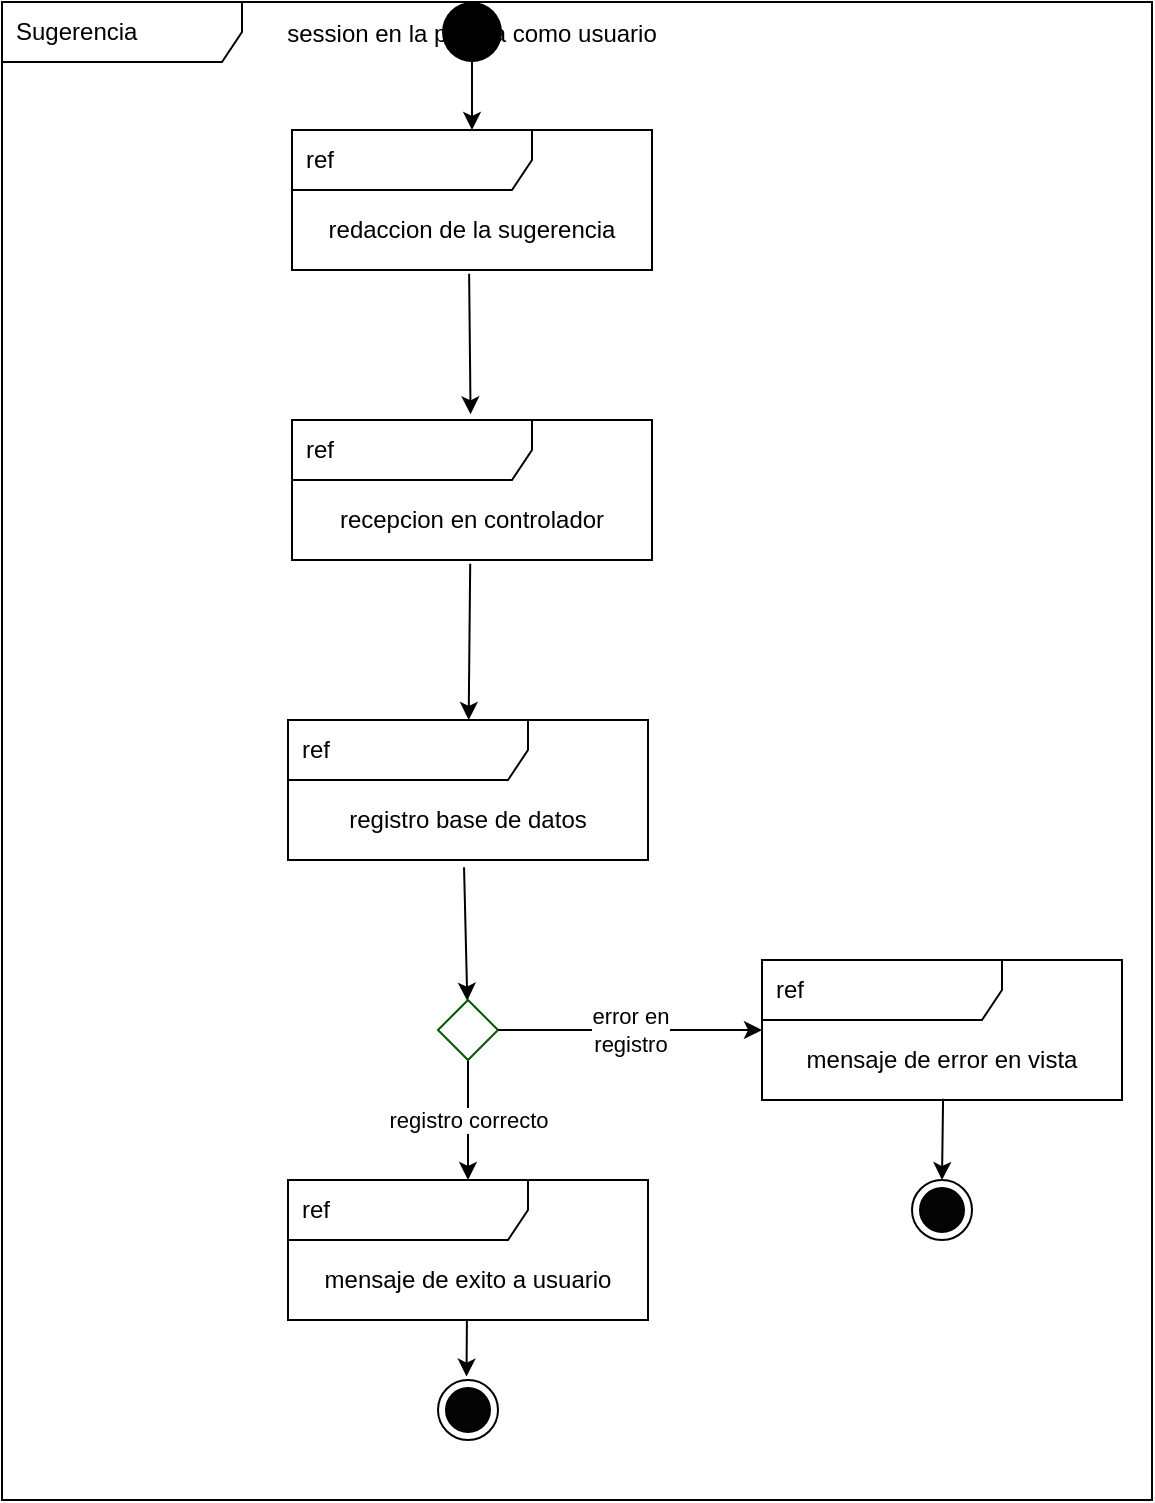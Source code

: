 <mxfile>
    <diagram id="vpp4KrHUcJ5w56iHLH6L" name="Page-1">
        <mxGraphModel dx="1067" dy="787" grid="1" gridSize="10" guides="1" tooltips="1" connect="1" arrows="1" fold="1" page="1" pageScale="1" pageWidth="850" pageHeight="1100" math="0" shadow="0">
            <root>
                <mxCell id="0"/>
                <mxCell id="1" parent="0"/>
                <mxCell id="2" value="Sugerencia" style="shape=umlFrame;whiteSpace=wrap;html=1;width=120;height=30;boundedLbl=1;verticalAlign=middle;align=left;spacingLeft=5;fillColor=default;" parent="1" vertex="1">
                    <mxGeometry x="190" y="111" width="575" height="749" as="geometry"/>
                </mxCell>
                <mxCell id="3" style="edgeStyle=none;html=1;exitX=0.5;exitY=1;exitDx=0;exitDy=0;" parent="1" source="4" target="11" edge="1">
                    <mxGeometry relative="1" as="geometry">
                        <mxPoint x="425" y="190" as="targetPoint"/>
                    </mxGeometry>
                </mxCell>
                <mxCell id="4" value="session en la pagina como usuario" style="ellipse;strokeColor=none;fillColor=#000000;" parent="1" vertex="1">
                    <mxGeometry x="410" y="111" width="30" height="30" as="geometry"/>
                </mxCell>
                <mxCell id="6" value="ref" style="shape=umlFrame;whiteSpace=wrap;html=1;width=120;height=30;boundedLbl=1;verticalAlign=middle;align=left;spacingLeft=5;" parent="1" vertex="1">
                    <mxGeometry x="335" y="320" width="180" height="70" as="geometry"/>
                </mxCell>
                <mxCell id="7" value="recepcion en controlador" style="text;html=1;strokeColor=none;fillColor=none;align=center;verticalAlign=middle;whiteSpace=wrap;rounded=0;" parent="1" vertex="1">
                    <mxGeometry x="345" y="355" width="160" height="30" as="geometry"/>
                </mxCell>
                <mxCell id="11" value="ref" style="shape=umlFrame;whiteSpace=wrap;html=1;width=120;height=30;boundedLbl=1;verticalAlign=middle;align=left;spacingLeft=5;" parent="1" vertex="1">
                    <mxGeometry x="335" y="175" width="180" height="70" as="geometry"/>
                </mxCell>
                <mxCell id="12" value="redaccion de la sugerencia" style="text;html=1;strokeColor=none;fillColor=none;align=center;verticalAlign=middle;whiteSpace=wrap;rounded=0;" parent="1" vertex="1">
                    <mxGeometry x="345" y="210" width="160" height="30" as="geometry"/>
                </mxCell>
                <mxCell id="13" value="" style="endArrow=classic;html=1;exitX=0.492;exitY=1.027;exitDx=0;exitDy=0;exitPerimeter=0;entryX=0.496;entryY=-0.041;entryDx=0;entryDy=0;entryPerimeter=0;" parent="1" source="11" target="6" edge="1">
                    <mxGeometry width="50" height="50" relative="1" as="geometry">
                        <mxPoint x="495" y="265" as="sourcePoint"/>
                        <mxPoint x="424.689" y="300.311" as="targetPoint"/>
                    </mxGeometry>
                </mxCell>
                <mxCell id="21" value="" style="endArrow=classic;html=1;exitX=0.495;exitY=1.026;exitDx=0;exitDy=0;exitPerimeter=0;" parent="1" source="6" target="23" edge="1">
                    <mxGeometry width="50" height="50" relative="1" as="geometry">
                        <mxPoint x="355" y="510" as="sourcePoint"/>
                        <mxPoint x="425" y="510" as="targetPoint"/>
                    </mxGeometry>
                </mxCell>
                <mxCell id="23" value="ref" style="shape=umlFrame;whiteSpace=wrap;html=1;width=120;height=30;boundedLbl=1;verticalAlign=middle;align=left;spacingLeft=5;" parent="1" vertex="1">
                    <mxGeometry x="333" y="470" width="180" height="70" as="geometry"/>
                </mxCell>
                <mxCell id="24" value="registro base de datos" style="text;html=1;strokeColor=none;fillColor=none;align=center;verticalAlign=middle;whiteSpace=wrap;rounded=0;" parent="1" vertex="1">
                    <mxGeometry x="343" y="505" width="160" height="30" as="geometry"/>
                </mxCell>
                <mxCell id="26" value="" style="endArrow=classic;html=1;exitX=0.489;exitY=1.052;exitDx=0;exitDy=0;exitPerimeter=0;" parent="1" source="23" target="31" edge="1">
                    <mxGeometry width="50" height="50" relative="1" as="geometry">
                        <mxPoint x="515" y="580" as="sourcePoint"/>
                        <mxPoint x="423" y="741" as="targetPoint"/>
                    </mxGeometry>
                </mxCell>
                <mxCell id="28" value="ref" style="shape=umlFrame;whiteSpace=wrap;html=1;width=120;height=30;boundedLbl=1;verticalAlign=middle;align=left;spacingLeft=5;" parent="1" vertex="1">
                    <mxGeometry x="570" y="590" width="180" height="70" as="geometry"/>
                </mxCell>
                <mxCell id="29" value="mensaje de error en vista" style="text;html=1;strokeColor=none;fillColor=none;align=center;verticalAlign=middle;whiteSpace=wrap;rounded=0;" parent="1" vertex="1">
                    <mxGeometry x="580" y="625" width="160" height="30" as="geometry"/>
                </mxCell>
                <mxCell id="30" value="registro correcto" style="edgeStyle=none;html=1;exitX=0.5;exitY=1;exitDx=0;exitDy=0;" parent="1" source="31" target="33" edge="1">
                    <mxGeometry relative="1" as="geometry"/>
                </mxCell>
                <mxCell id="31" value="" style="rhombus;strokeColor=#005700;fillColor=none;fontColor=#ffffff;" parent="1" vertex="1">
                    <mxGeometry x="408" y="610" width="30" height="30" as="geometry"/>
                </mxCell>
                <mxCell id="32" value="error en&lt;br&gt;registro" style="endArrow=classic;html=1;exitX=1;exitY=0.5;exitDx=0;exitDy=0;" parent="1" source="31" target="28" edge="1">
                    <mxGeometry width="50" height="50" relative="1" as="geometry">
                        <mxPoint x="353" y="780" as="sourcePoint"/>
                        <mxPoint x="403" y="730" as="targetPoint"/>
                    </mxGeometry>
                </mxCell>
                <mxCell id="33" value="ref" style="shape=umlFrame;whiteSpace=wrap;html=1;width=120;height=30;boundedLbl=1;verticalAlign=middle;align=left;spacingLeft=5;" parent="1" vertex="1">
                    <mxGeometry x="333" y="700" width="180" height="70" as="geometry"/>
                </mxCell>
                <mxCell id="34" value="mensaje de exito a usuario" style="text;html=1;strokeColor=none;fillColor=none;align=center;verticalAlign=middle;whiteSpace=wrap;rounded=0;" parent="1" vertex="1">
                    <mxGeometry x="343" y="735" width="160" height="30" as="geometry"/>
                </mxCell>
                <mxCell id="35" value="" style="ellipse;html=1;shape=endState;strokeColor=#000000;fillColor=#040405;" parent="1" vertex="1">
                    <mxGeometry x="645" y="700" width="30" height="30" as="geometry"/>
                </mxCell>
                <mxCell id="36" value="" style="endArrow=classic;html=1;entryX=0.5;entryY=0;entryDx=0;entryDy=0;exitX=0.503;exitY=0.991;exitDx=0;exitDy=0;exitPerimeter=0;" parent="1" source="28" target="35" edge="1">
                    <mxGeometry width="50" height="50" relative="1" as="geometry">
                        <mxPoint x="630" y="730" as="sourcePoint"/>
                        <mxPoint x="680" y="680" as="targetPoint"/>
                    </mxGeometry>
                </mxCell>
                <mxCell id="37" value="" style="ellipse;html=1;shape=endState;strokeColor=#000000;fillColor=#040405;" parent="1" vertex="1">
                    <mxGeometry x="408" y="800" width="30" height="30" as="geometry"/>
                </mxCell>
                <mxCell id="38" value="" style="endArrow=classic;html=1;entryX=0.475;entryY=-0.057;entryDx=0;entryDy=0;entryPerimeter=0;exitX=0.497;exitY=0.995;exitDx=0;exitDy=0;exitPerimeter=0;" parent="1" source="33" target="37" edge="1">
                    <mxGeometry width="50" height="50" relative="1" as="geometry">
                        <mxPoint x="425" y="810" as="sourcePoint"/>
                        <mxPoint x="475" y="760" as="targetPoint"/>
                    </mxGeometry>
                </mxCell>
            </root>
        </mxGraphModel>
    </diagram>
</mxfile>